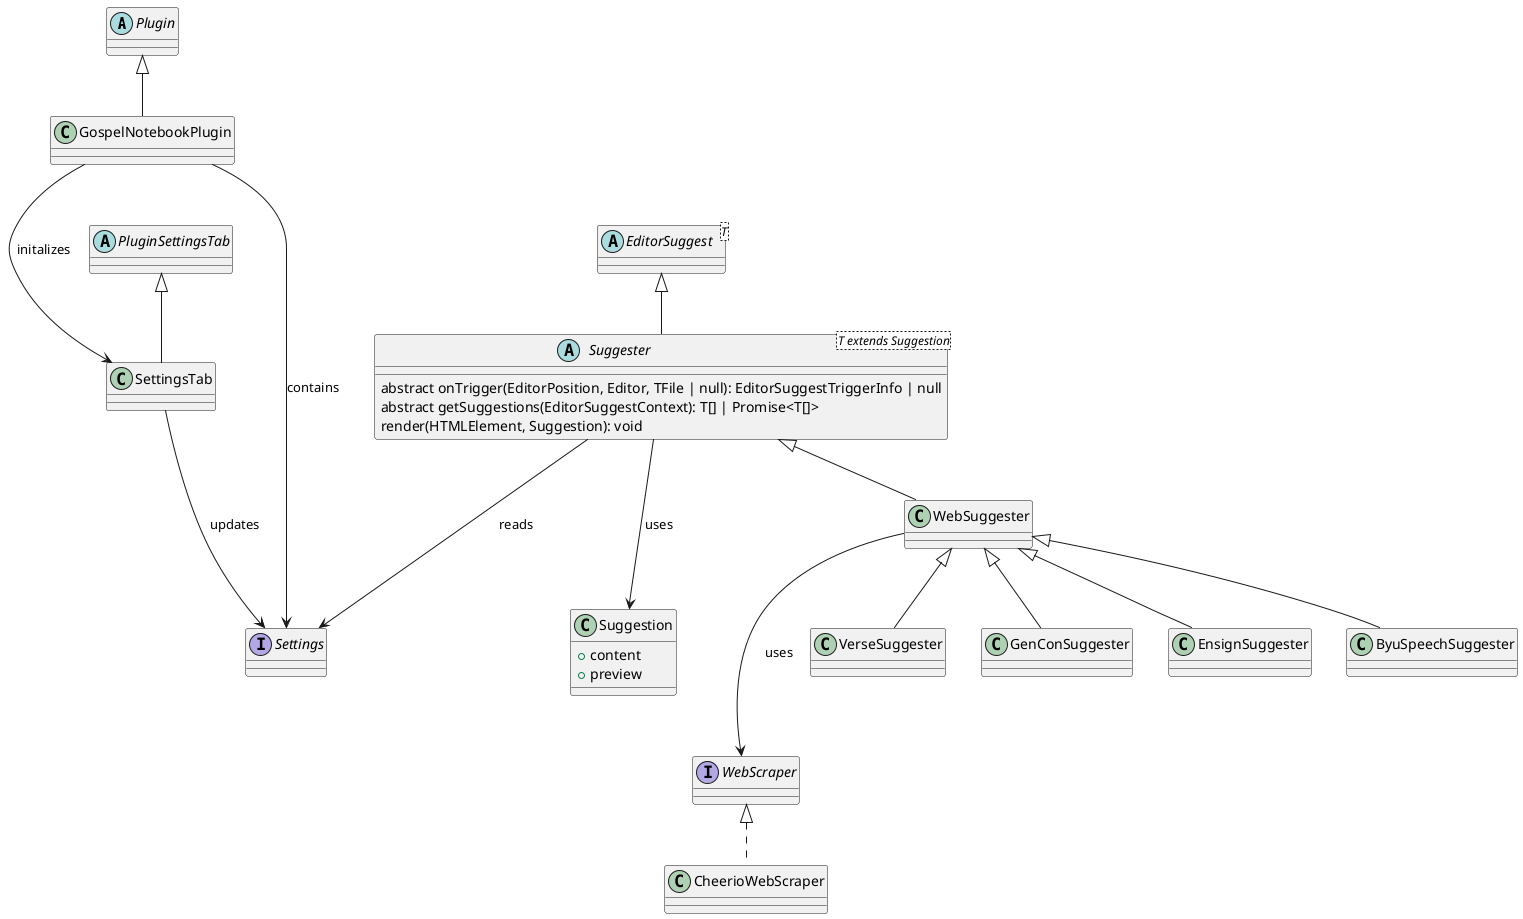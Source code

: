 @startuml Gospel Notebook
abstract class Plugin {}
class GospelNotebookPlugin extends Plugin {}
abstract class PluginSettingsTab {}
class SettingsTab extends PluginSettingsTab {}
interface Settings {}

abstract class EditorSuggest<T> {}
abstract class Suggester<T extends Suggestion> extends EditorSuggest {
    abstract onTrigger(EditorPosition, Editor, TFile | null): EditorSuggestTriggerInfo | null
    abstract getSuggestions(EditorSuggestContext): T[] | Promise<T[]>
    render(HTMLElement, Suggestion): void
}
class WebSuggester extends Suggester {}
class VerseSuggester extends WebSuggester {}
class GenConSuggester extends WebSuggester {}
class EnsignSuggester extends WebSuggester {}
class ByuSpeechSuggester extends WebSuggester {}

interface WebScraper {}
class CheerioWebScraper implements WebScraper {}

class Suggestion {
    + content
    + preview
}

'Relationships
SettingsTab ---> Settings : updates
GospelNotebookPlugin ---> SettingsTab : initalizes
GospelNotebookPlugin ---> Settings : contains
Suggester ---> Settings : reads
WebSuggester ---> WebScraper : uses
Suggester ---> Suggestion : uses

@enduml